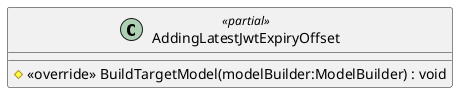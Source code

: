 @startuml
class AddingLatestJwtExpiryOffset <<partial>> {
    # <<override>> BuildTargetModel(modelBuilder:ModelBuilder) : void
}
@enduml
